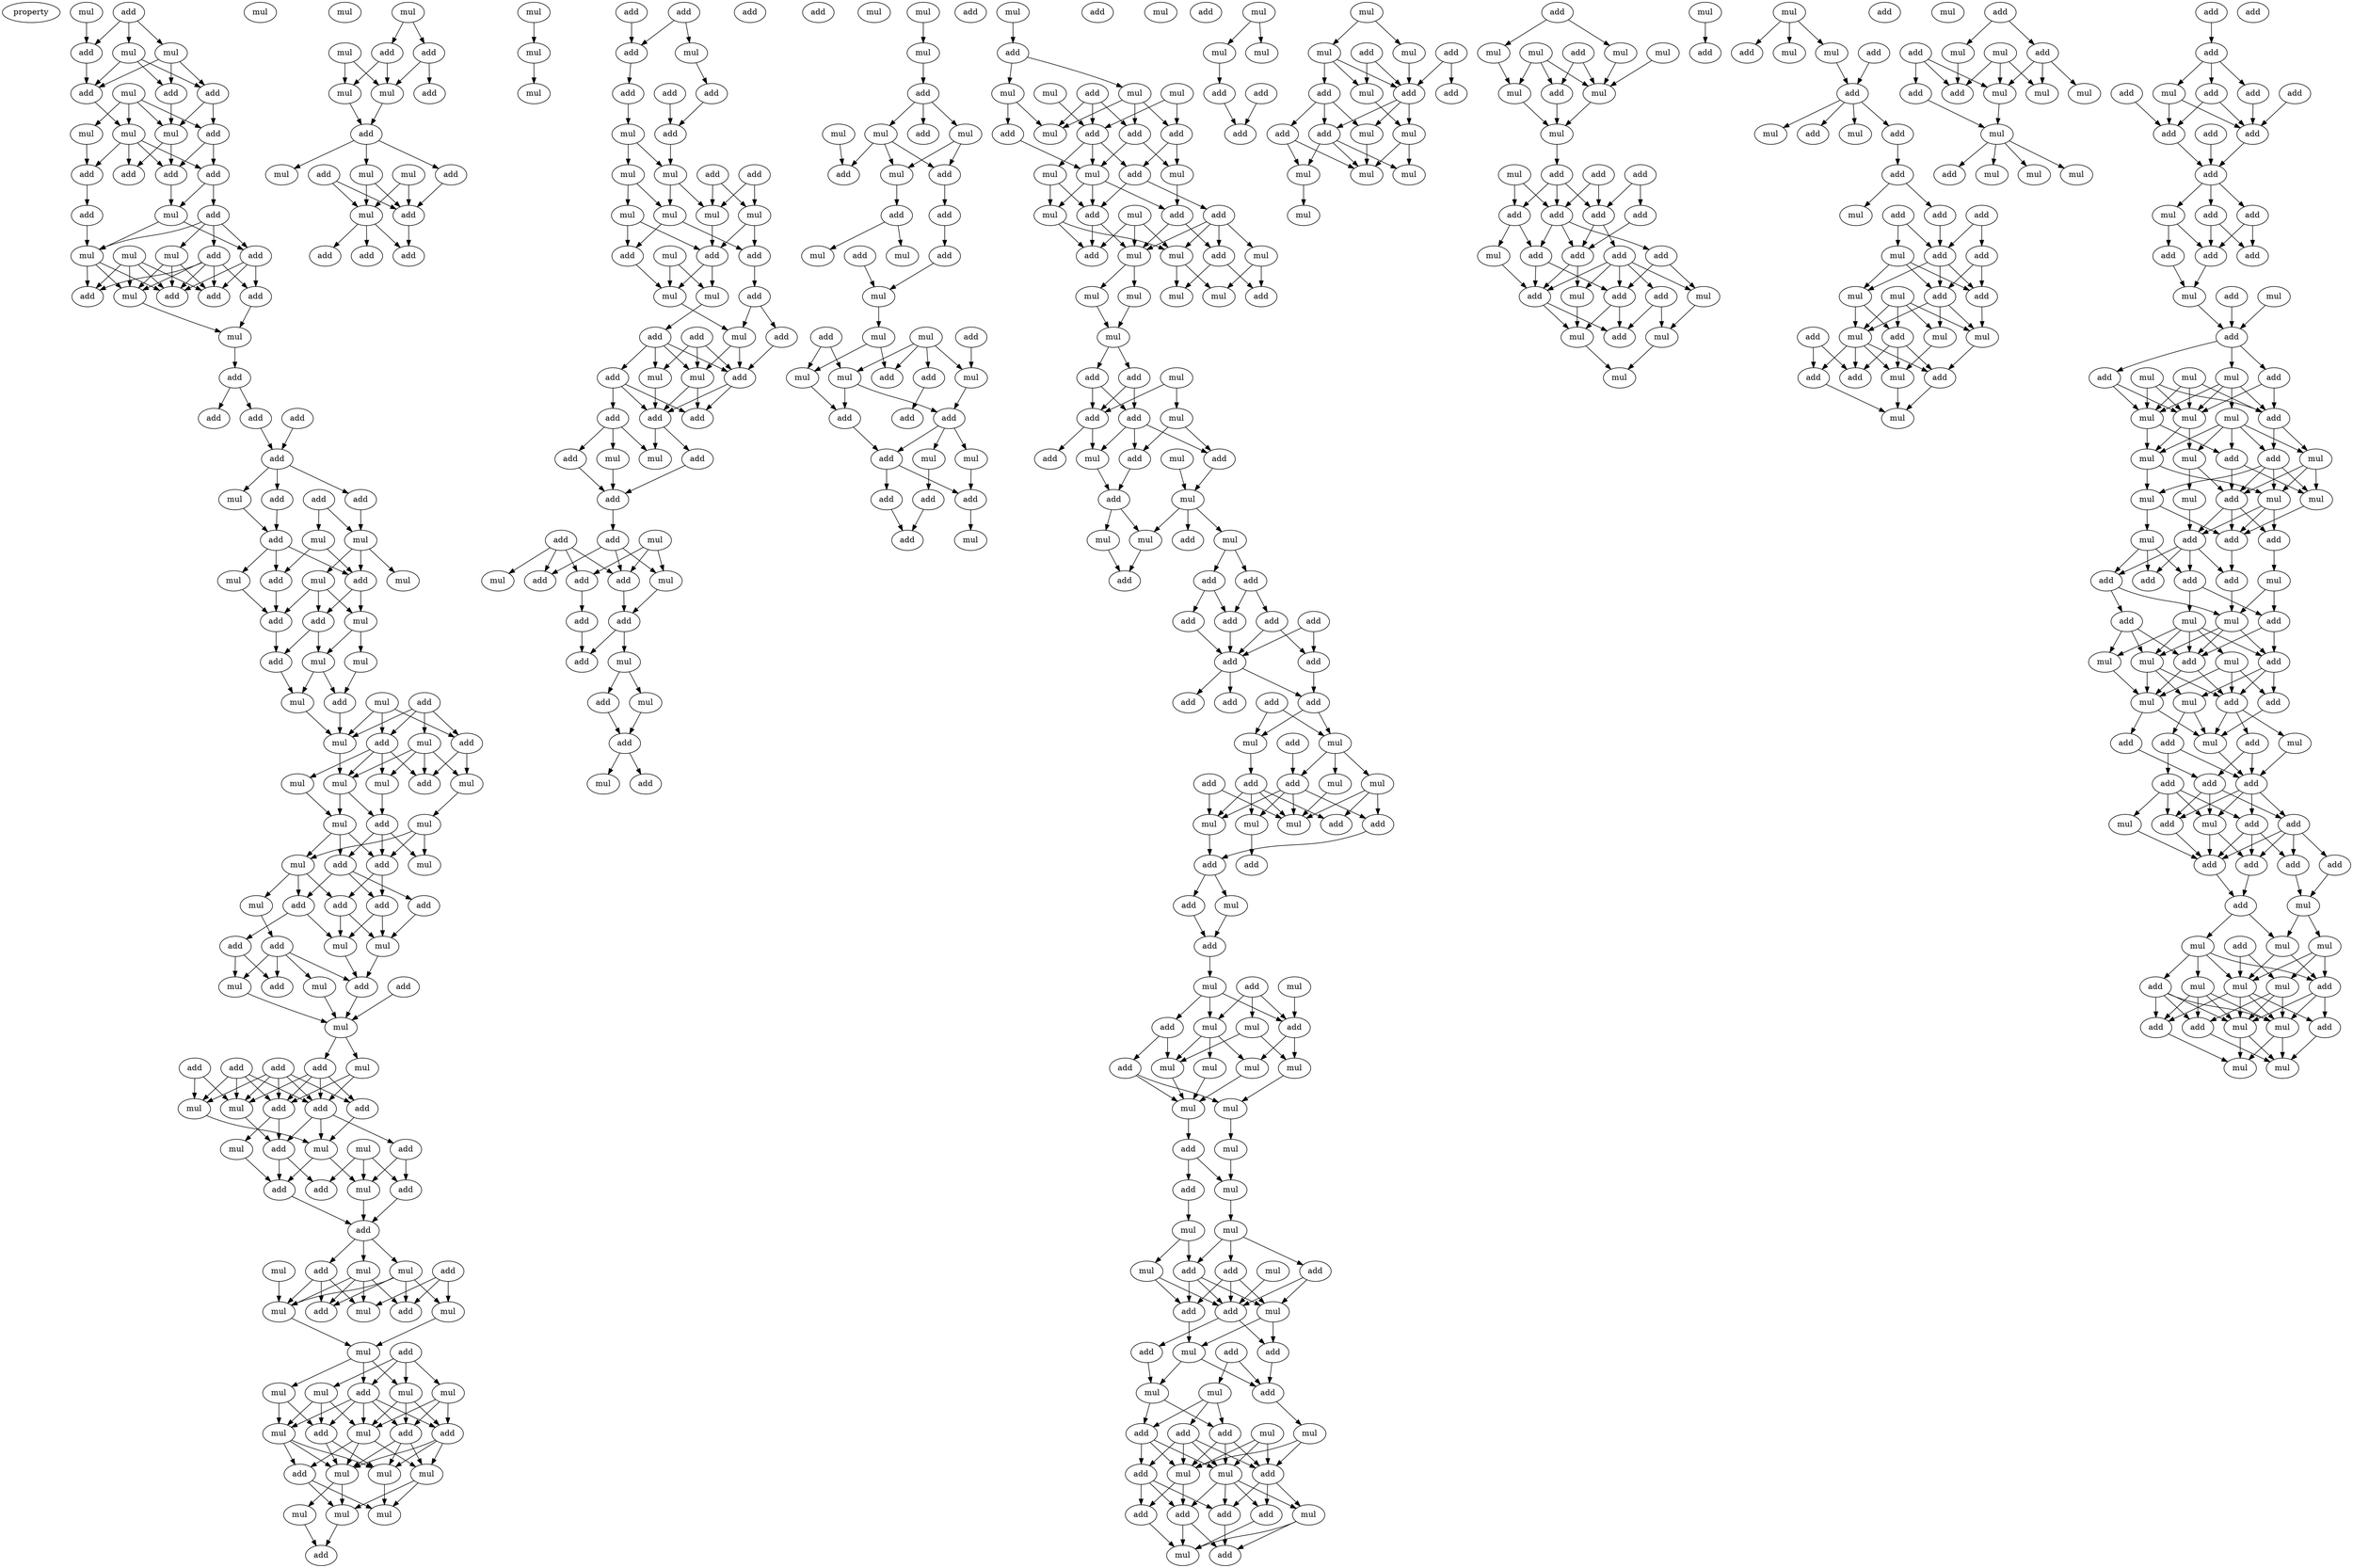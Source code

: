 digraph {
    node [fontcolor=black]
    property [mul=2,lf=1.3]
    0 [ label = mul ];
    1 [ label = add ];
    2 [ label = mul ];
    3 [ label = add ];
    4 [ label = mul ];
    5 [ label = add ];
    6 [ label = add ];
    7 [ label = add ];
    8 [ label = mul ];
    9 [ label = mul ];
    10 [ label = mul ];
    11 [ label = add ];
    12 [ label = mul ];
    13 [ label = add ];
    14 [ label = add ];
    15 [ label = add ];
    16 [ label = add ];
    17 [ label = mul ];
    18 [ label = add ];
    19 [ label = add ];
    20 [ label = mul ];
    21 [ label = mul ];
    22 [ label = add ];
    23 [ label = add ];
    24 [ label = mul ];
    25 [ label = add ];
    26 [ label = add ];
    27 [ label = add ];
    28 [ label = add ];
    29 [ label = mul ];
    30 [ label = mul ];
    31 [ label = add ];
    32 [ label = mul ];
    33 [ label = add ];
    34 [ label = add ];
    35 [ label = add ];
    36 [ label = add ];
    37 [ label = add ];
    38 [ label = mul ];
    39 [ label = add ];
    40 [ label = add ];
    41 [ label = mul ];
    42 [ label = mul ];
    43 [ label = add ];
    44 [ label = mul ];
    45 [ label = add ];
    46 [ label = mul ];
    47 [ label = mul ];
    48 [ label = add ];
    49 [ label = add ];
    50 [ label = mul ];
    51 [ label = add ];
    52 [ label = add ];
    53 [ label = mul ];
    54 [ label = mul ];
    55 [ label = mul ];
    56 [ label = mul ];
    57 [ label = add ];
    58 [ label = mul ];
    59 [ label = add ];
    60 [ label = mul ];
    61 [ label = add ];
    62 [ label = mul ];
    63 [ label = add ];
    64 [ label = mul ];
    65 [ label = mul ];
    66 [ label = mul ];
    67 [ label = mul ];
    68 [ label = add ];
    69 [ label = mul ];
    70 [ label = mul ];
    71 [ label = add ];
    72 [ label = mul ];
    73 [ label = mul ];
    74 [ label = add ];
    75 [ label = add ];
    76 [ label = add ];
    77 [ label = add ];
    78 [ label = add ];
    79 [ label = mul ];
    80 [ label = add ];
    81 [ label = add ];
    82 [ label = add ];
    83 [ label = mul ];
    84 [ label = mul ];
    85 [ label = mul ];
    86 [ label = add ];
    87 [ label = add ];
    88 [ label = add ];
    89 [ label = mul ];
    90 [ label = mul ];
    91 [ label = mul ];
    92 [ label = add ];
    93 [ label = add ];
    94 [ label = add ];
    95 [ label = add ];
    96 [ label = add ];
    97 [ label = mul ];
    98 [ label = mul ];
    99 [ label = add ];
    100 [ label = add ];
    101 [ label = add ];
    102 [ label = mul ];
    103 [ label = add ];
    104 [ label = mul ];
    105 [ label = mul ];
    106 [ label = add ];
    107 [ label = mul ];
    108 [ label = add ];
    109 [ label = add ];
    110 [ label = add ];
    111 [ label = mul ];
    112 [ label = mul ];
    113 [ label = mul ];
    114 [ label = add ];
    115 [ label = add ];
    116 [ label = mul ];
    117 [ label = add ];
    118 [ label = add ];
    119 [ label = mul ];
    120 [ label = mul ];
    121 [ label = mul ];
    122 [ label = add ];
    123 [ label = mul ];
    124 [ label = mul ];
    125 [ label = add ];
    126 [ label = mul ];
    127 [ label = mul ];
    128 [ label = mul ];
    129 [ label = add ];
    130 [ label = mul ];
    131 [ label = add ];
    132 [ label = add ];
    133 [ label = mul ];
    134 [ label = add ];
    135 [ label = mul ];
    136 [ label = mul ];
    137 [ label = mul ];
    138 [ label = mul ];
    139 [ label = mul ];
    140 [ label = mul ];
    141 [ label = add ];
    142 [ label = add ];
    143 [ label = add ];
    144 [ label = mul ];
    145 [ label = mul ];
    146 [ label = add ];
    147 [ label = mul ];
    148 [ label = add ];
    149 [ label = mul ];
    150 [ label = add ];
    151 [ label = mul ];
    152 [ label = add ];
    153 [ label = mul ];
    154 [ label = mul ];
    155 [ label = add ];
    156 [ label = add ];
    157 [ label = add ];
    158 [ label = mul ];
    159 [ label = add ];
    160 [ label = mul ];
    161 [ label = mul ];
    162 [ label = add ];
    163 [ label = add ];
    164 [ label = mul ];
    165 [ label = add ];
    166 [ label = add ];
    167 [ label = add ];
    168 [ label = add ];
    169 [ label = add ];
    170 [ label = add ];
    171 [ label = mul ];
    172 [ label = mul ];
    173 [ label = add ];
    174 [ label = mul ];
    175 [ label = add ];
    176 [ label = mul ];
    177 [ label = mul ];
    178 [ label = mul ];
    179 [ label = mul ];
    180 [ label = mul ];
    181 [ label = add ];
    182 [ label = add ];
    183 [ label = add ];
    184 [ label = mul ];
    185 [ label = add ];
    186 [ label = mul ];
    187 [ label = add ];
    188 [ label = add ];
    189 [ label = mul ];
    190 [ label = add ];
    191 [ label = add ];
    192 [ label = mul ];
    193 [ label = mul ];
    194 [ label = add ];
    195 [ label = add ];
    196 [ label = add ];
    197 [ label = add ];
    198 [ label = add ];
    199 [ label = add ];
    200 [ label = add ];
    201 [ label = mul ];
    202 [ label = mul ];
    203 [ label = add ];
    204 [ label = mul ];
    205 [ label = add ];
    206 [ label = add ];
    207 [ label = add ];
    208 [ label = mul ];
    209 [ label = mul ];
    210 [ label = add ];
    211 [ label = add ];
    212 [ label = add ];
    213 [ label = add ];
    214 [ label = add ];
    215 [ label = mul ];
    216 [ label = add ];
    217 [ label = mul ];
    218 [ label = mul ];
    219 [ label = add ];
    220 [ label = mul ];
    221 [ label = add ];
    222 [ label = mul ];
    223 [ label = add ];
    224 [ label = mul ];
    225 [ label = add ];
    226 [ label = mul ];
    227 [ label = mul ];
    228 [ label = add ];
    229 [ label = mul ];
    230 [ label = add ];
    231 [ label = add ];
    232 [ label = mul ];
    233 [ label = add ];
    234 [ label = add ];
    235 [ label = mul ];
    236 [ label = add ];
    237 [ label = add ];
    238 [ label = mul ];
    239 [ label = mul ];
    240 [ label = mul ];
    241 [ label = add ];
    242 [ label = mul ];
    243 [ label = add ];
    244 [ label = mul ];
    245 [ label = mul ];
    246 [ label = add ];
    247 [ label = mul ];
    248 [ label = add ];
    249 [ label = add ];
    250 [ label = add ];
    251 [ label = add ];
    252 [ label = add ];
    253 [ label = mul ];
    254 [ label = mul ];
    255 [ label = add ];
    256 [ label = add ];
    257 [ label = add ];
    258 [ label = mul ];
    259 [ label = add ];
    260 [ label = mul ];
    261 [ label = add ];
    262 [ label = mul ];
    263 [ label = mul ];
    264 [ label = mul ];
    265 [ label = add ];
    266 [ label = mul ];
    267 [ label = mul ];
    268 [ label = add ];
    269 [ label = add ];
    270 [ label = add ];
    271 [ label = add ];
    272 [ label = mul ];
    273 [ label = mul ];
    274 [ label = add ];
    275 [ label = mul ];
    276 [ label = mul ];
    277 [ label = mul ];
    278 [ label = add ];
    279 [ label = add ];
    280 [ label = add ];
    281 [ label = add ];
    282 [ label = mul ];
    283 [ label = add ];
    284 [ label = mul ];
    285 [ label = mul ];
    286 [ label = mul ];
    287 [ label = mul ];
    288 [ label = mul ];
    289 [ label = mul ];
    290 [ label = add ];
    291 [ label = mul ];
    292 [ label = add ];
    293 [ label = add ];
    294 [ label = mul ];
    295 [ label = add ];
    296 [ label = add ];
    297 [ label = mul ];
    298 [ label = mul ];
    299 [ label = add ];
    300 [ label = mul ];
    301 [ label = add ];
    302 [ label = add ];
    303 [ label = mul ];
    304 [ label = add ];
    305 [ label = add ];
    306 [ label = add ];
    307 [ label = mul ];
    308 [ label = mul ];
    309 [ label = mul ];
    310 [ label = add ];
    311 [ label = add ];
    312 [ label = add ];
    313 [ label = add ];
    314 [ label = add ];
    315 [ label = add ];
    316 [ label = add ];
    317 [ label = add ];
    318 [ label = add ];
    319 [ label = add ];
    320 [ label = add ];
    321 [ label = add ];
    322 [ label = add ];
    323 [ label = mul ];
    324 [ label = add ];
    325 [ label = mul ];
    326 [ label = mul ];
    327 [ label = add ];
    328 [ label = add ];
    329 [ label = mul ];
    330 [ label = add ];
    331 [ label = mul ];
    332 [ label = mul ];
    333 [ label = add ];
    334 [ label = mul ];
    335 [ label = mul ];
    336 [ label = add ];
    337 [ label = add ];
    338 [ label = add ];
    339 [ label = add ];
    340 [ label = mul ];
    341 [ label = add ];
    342 [ label = add ];
    343 [ label = mul ];
    344 [ label = add ];
    345 [ label = mul ];
    346 [ label = mul ];
    347 [ label = add ];
    348 [ label = mul ];
    349 [ label = add ];
    350 [ label = mul ];
    351 [ label = mul ];
    352 [ label = add ];
    353 [ label = mul ];
    354 [ label = mul ];
    355 [ label = mul ];
    356 [ label = mul ];
    357 [ label = mul ];
    358 [ label = add ];
    359 [ label = add ];
    360 [ label = mul ];
    361 [ label = mul ];
    362 [ label = mul ];
    363 [ label = add ];
    364 [ label = add ];
    365 [ label = add ];
    366 [ label = mul ];
    367 [ label = mul ];
    368 [ label = add ];
    369 [ label = add ];
    370 [ label = mul ];
    371 [ label = mul ];
    372 [ label = add ];
    373 [ label = add ];
    374 [ label = add ];
    375 [ label = mul ];
    376 [ label = mul ];
    377 [ label = add ];
    378 [ label = mul ];
    379 [ label = add ];
    380 [ label = add ];
    381 [ label = mul ];
    382 [ label = add ];
    383 [ label = mul ];
    384 [ label = mul ];
    385 [ label = add ];
    386 [ label = add ];
    387 [ label = add ];
    388 [ label = add ];
    389 [ label = add ];
    390 [ label = add ];
    391 [ label = mul ];
    392 [ label = mul ];
    393 [ label = mul ];
    394 [ label = add ];
    395 [ label = mul ];
    396 [ label = mul ];
    397 [ label = add ];
    398 [ label = add ];
    399 [ label = add ];
    400 [ label = mul ];
    401 [ label = mul ];
    402 [ label = mul ];
    403 [ label = add ];
    404 [ label = add ];
    405 [ label = add ];
    406 [ label = add ];
    407 [ label = mul ];
    408 [ label = add ];
    409 [ label = mul ];
    410 [ label = add ];
    411 [ label = add ];
    412 [ label = mul ];
    413 [ label = mul ];
    414 [ label = mul ];
    415 [ label = mul ];
    416 [ label = mul ];
    417 [ label = add ];
    418 [ label = mul ];
    419 [ label = add ];
    420 [ label = mul ];
    421 [ label = mul ];
    422 [ label = mul ];
    423 [ label = mul ];
    424 [ label = add ];
    425 [ label = mul ];
    426 [ label = mul ];
    427 [ label = add ];
    428 [ label = mul ];
    429 [ label = add ];
    430 [ label = add ];
    431 [ label = add ];
    432 [ label = add ];
    433 [ label = add ];
    434 [ label = add ];
    435 [ label = add ];
    436 [ label = add ];
    437 [ label = mul ];
    438 [ label = add ];
    439 [ label = add ];
    440 [ label = mul ];
    441 [ label = mul ];
    442 [ label = add ];
    443 [ label = add ];
    444 [ label = add ];
    445 [ label = add ];
    446 [ label = mul ];
    447 [ label = mul ];
    448 [ label = mul ];
    449 [ label = mul ];
    450 [ label = add ];
    451 [ label = mul ];
    452 [ label = mul ];
    453 [ label = mul ];
    454 [ label = add ];
    455 [ label = add ];
    456 [ label = add ];
    457 [ label = mul ];
    458 [ label = add ];
    459 [ label = mul ];
    460 [ label = add ];
    461 [ label = add ];
    462 [ label = mul ];
    463 [ label = add ];
    464 [ label = add ];
    465 [ label = add ];
    466 [ label = add ];
    467 [ label = mul ];
    468 [ label = add ];
    469 [ label = add ];
    470 [ label = add ];
    471 [ label = add ];
    472 [ label = mul ];
    473 [ label = mul ];
    474 [ label = mul ];
    475 [ label = add ];
    476 [ label = mul ];
    477 [ label = add ];
    478 [ label = mul ];
    479 [ label = mul ];
    480 [ label = add ];
    481 [ label = add ];
    482 [ label = add ];
    483 [ label = mul ];
    484 [ label = mul ];
    485 [ label = add ];
    486 [ label = add ];
    487 [ label = mul ];
    488 [ label = mul ];
    489 [ label = add ];
    490 [ label = add ];
    491 [ label = add ];
    492 [ label = mul ];
    493 [ label = mul ];
    494 [ label = mul ];
    495 [ label = mul ];
    496 [ label = add ];
    497 [ label = mul ];
    498 [ label = mul ];
    499 [ label = mul ];
    500 [ label = add ];
    501 [ label = add ];
    502 [ label = add ];
    503 [ label = add ];
    504 [ label = add ];
    505 [ label = mul ];
    506 [ label = add ];
    507 [ label = add ];
    508 [ label = add ];
    509 [ label = add ];
    510 [ label = add ];
    511 [ label = add ];
    512 [ label = mul ];
    513 [ label = add ];
    514 [ label = add ];
    515 [ label = add ];
    516 [ label = add ];
    517 [ label = add ];
    518 [ label = mul ];
    519 [ label = add ];
    520 [ label = mul ];
    521 [ label = add ];
    522 [ label = add ];
    523 [ label = add ];
    524 [ label = mul ];
    525 [ label = mul ];
    526 [ label = mul ];
    527 [ label = mul ];
    528 [ label = add ];
    529 [ label = mul ];
    530 [ label = mul ];
    531 [ label = mul ];
    532 [ label = mul ];
    533 [ label = add ];
    534 [ label = mul ];
    535 [ label = add ];
    536 [ label = mul ];
    537 [ label = add ];
    538 [ label = mul ];
    539 [ label = mul ];
    540 [ label = mul ];
    541 [ label = add ];
    542 [ label = add ];
    543 [ label = add ];
    544 [ label = mul ];
    545 [ label = mul ];
    546 [ label = add ];
    547 [ label = add ];
    548 [ label = add ];
    549 [ label = add ];
    550 [ label = mul ];
    551 [ label = mul ];
    552 [ label = add ];
    553 [ label = add ];
    554 [ label = add ];
    555 [ label = add ];
    556 [ label = mul ];
    557 [ label = mul ];
    558 [ label = mul ];
    559 [ label = mul ];
    560 [ label = add ];
    561 [ label = add ];
    562 [ label = mul ];
    563 [ label = mul ];
    564 [ label = add ];
    565 [ label = add ];
    566 [ label = add ];
    567 [ label = mul ];
    568 [ label = add ];
    569 [ label = add ];
    570 [ label = add ];
    571 [ label = mul ];
    572 [ label = add ];
    573 [ label = add ];
    574 [ label = mul ];
    575 [ label = add ];
    576 [ label = add ];
    577 [ label = add ];
    578 [ label = add ];
    579 [ label = add ];
    580 [ label = add ];
    581 [ label = mul ];
    582 [ label = mul ];
    583 [ label = mul ];
    584 [ label = add ];
    585 [ label = mul ];
    586 [ label = mul ];
    587 [ label = add ];
    588 [ label = add ];
    589 [ label = mul ];
    590 [ label = mul ];
    591 [ label = mul ];
    592 [ label = mul ];
    593 [ label = add ];
    594 [ label = add ];
    595 [ label = add ];
    596 [ label = mul ];
    597 [ label = mul ];
    0 -> 3 [ name = 0 ];
    1 -> 2 [ name = 1 ];
    1 -> 3 [ name = 2 ];
    1 -> 4 [ name = 3 ];
    2 -> 5 [ name = 4 ];
    2 -> 6 [ name = 5 ];
    2 -> 7 [ name = 6 ];
    3 -> 7 [ name = 7 ];
    4 -> 5 [ name = 8 ];
    4 -> 6 [ name = 9 ];
    4 -> 7 [ name = 10 ];
    5 -> 10 [ name = 11 ];
    6 -> 10 [ name = 12 ];
    6 -> 11 [ name = 13 ];
    7 -> 9 [ name = 14 ];
    8 -> 9 [ name = 15 ];
    8 -> 10 [ name = 16 ];
    8 -> 11 [ name = 17 ];
    8 -> 12 [ name = 18 ];
    9 -> 13 [ name = 19 ];
    9 -> 14 [ name = 20 ];
    9 -> 15 [ name = 21 ];
    9 -> 16 [ name = 22 ];
    10 -> 13 [ name = 23 ];
    10 -> 14 [ name = 24 ];
    11 -> 13 [ name = 25 ];
    11 -> 16 [ name = 26 ];
    12 -> 15 [ name = 27 ];
    13 -> 17 [ name = 28 ];
    15 -> 19 [ name = 29 ];
    16 -> 17 [ name = 30 ];
    16 -> 18 [ name = 31 ];
    17 -> 22 [ name = 32 ];
    17 -> 24 [ name = 33 ];
    18 -> 20 [ name = 34 ];
    18 -> 22 [ name = 35 ];
    18 -> 23 [ name = 36 ];
    18 -> 24 [ name = 37 ];
    19 -> 24 [ name = 38 ];
    20 -> 25 [ name = 39 ];
    20 -> 27 [ name = 40 ];
    20 -> 29 [ name = 41 ];
    21 -> 25 [ name = 42 ];
    21 -> 27 [ name = 43 ];
    21 -> 28 [ name = 44 ];
    21 -> 29 [ name = 45 ];
    22 -> 25 [ name = 46 ];
    22 -> 26 [ name = 47 ];
    22 -> 27 [ name = 48 ];
    23 -> 25 [ name = 49 ];
    23 -> 26 [ name = 50 ];
    23 -> 27 [ name = 51 ];
    23 -> 28 [ name = 52 ];
    23 -> 29 [ name = 53 ];
    24 -> 25 [ name = 54 ];
    24 -> 28 [ name = 55 ];
    24 -> 29 [ name = 56 ];
    26 -> 30 [ name = 57 ];
    29 -> 30 [ name = 58 ];
    30 -> 31 [ name = 59 ];
    31 -> 33 [ name = 60 ];
    31 -> 35 [ name = 61 ];
    34 -> 36 [ name = 62 ];
    35 -> 36 [ name = 63 ];
    36 -> 37 [ name = 64 ];
    36 -> 38 [ name = 65 ];
    36 -> 39 [ name = 66 ];
    37 -> 43 [ name = 67 ];
    38 -> 43 [ name = 68 ];
    39 -> 42 [ name = 69 ];
    40 -> 41 [ name = 70 ];
    40 -> 42 [ name = 71 ];
    41 -> 45 [ name = 72 ];
    41 -> 48 [ name = 73 ];
    42 -> 46 [ name = 74 ];
    42 -> 47 [ name = 75 ];
    42 -> 48 [ name = 76 ];
    43 -> 44 [ name = 77 ];
    43 -> 45 [ name = 78 ];
    43 -> 48 [ name = 79 ];
    44 -> 51 [ name = 80 ];
    45 -> 51 [ name = 81 ];
    46 -> 49 [ name = 82 ];
    46 -> 50 [ name = 83 ];
    46 -> 51 [ name = 84 ];
    48 -> 49 [ name = 85 ];
    48 -> 50 [ name = 86 ];
    49 -> 52 [ name = 87 ];
    49 -> 53 [ name = 88 ];
    50 -> 53 [ name = 89 ];
    50 -> 55 [ name = 90 ];
    51 -> 52 [ name = 91 ];
    52 -> 56 [ name = 92 ];
    53 -> 56 [ name = 93 ];
    53 -> 57 [ name = 94 ];
    55 -> 57 [ name = 95 ];
    56 -> 62 [ name = 96 ];
    57 -> 62 [ name = 97 ];
    58 -> 61 [ name = 98 ];
    58 -> 62 [ name = 99 ];
    58 -> 63 [ name = 100 ];
    59 -> 60 [ name = 101 ];
    59 -> 61 [ name = 102 ];
    59 -> 62 [ name = 103 ];
    59 -> 63 [ name = 104 ];
    60 -> 64 [ name = 105 ];
    60 -> 65 [ name = 106 ];
    60 -> 67 [ name = 107 ];
    60 -> 68 [ name = 108 ];
    61 -> 64 [ name = 109 ];
    61 -> 66 [ name = 110 ];
    61 -> 67 [ name = 111 ];
    61 -> 68 [ name = 112 ];
    62 -> 64 [ name = 113 ];
    63 -> 65 [ name = 114 ];
    63 -> 68 [ name = 115 ];
    64 -> 69 [ name = 116 ];
    64 -> 71 [ name = 117 ];
    65 -> 70 [ name = 118 ];
    66 -> 69 [ name = 119 ];
    67 -> 71 [ name = 120 ];
    69 -> 72 [ name = 121 ];
    69 -> 74 [ name = 122 ];
    69 -> 75 [ name = 123 ];
    70 -> 72 [ name = 124 ];
    70 -> 73 [ name = 125 ];
    70 -> 75 [ name = 126 ];
    71 -> 73 [ name = 127 ];
    71 -> 74 [ name = 128 ];
    71 -> 75 [ name = 129 ];
    72 -> 78 [ name = 130 ];
    72 -> 79 [ name = 131 ];
    72 -> 80 [ name = 132 ];
    74 -> 76 [ name = 133 ];
    74 -> 77 [ name = 134 ];
    74 -> 78 [ name = 135 ];
    75 -> 76 [ name = 136 ];
    75 -> 80 [ name = 137 ];
    76 -> 83 [ name = 138 ];
    76 -> 84 [ name = 139 ];
    77 -> 84 [ name = 140 ];
    78 -> 81 [ name = 141 ];
    78 -> 83 [ name = 142 ];
    79 -> 82 [ name = 143 ];
    80 -> 83 [ name = 144 ];
    80 -> 84 [ name = 145 ];
    81 -> 87 [ name = 146 ];
    81 -> 89 [ name = 147 ];
    82 -> 85 [ name = 148 ];
    82 -> 87 [ name = 149 ];
    82 -> 88 [ name = 150 ];
    82 -> 89 [ name = 151 ];
    83 -> 88 [ name = 152 ];
    84 -> 88 [ name = 153 ];
    85 -> 90 [ name = 154 ];
    86 -> 90 [ name = 155 ];
    88 -> 90 [ name = 156 ];
    89 -> 90 [ name = 157 ];
    90 -> 91 [ name = 158 ];
    90 -> 92 [ name = 159 ];
    91 -> 96 [ name = 160 ];
    91 -> 100 [ name = 161 ];
    92 -> 96 [ name = 162 ];
    92 -> 97 [ name = 163 ];
    92 -> 99 [ name = 164 ];
    92 -> 100 [ name = 165 ];
    93 -> 96 [ name = 166 ];
    93 -> 97 [ name = 167 ];
    93 -> 98 [ name = 168 ];
    93 -> 100 [ name = 169 ];
    94 -> 96 [ name = 170 ];
    94 -> 97 [ name = 171 ];
    94 -> 98 [ name = 172 ];
    94 -> 99 [ name = 173 ];
    94 -> 100 [ name = 174 ];
    95 -> 97 [ name = 175 ];
    95 -> 98 [ name = 176 ];
    96 -> 101 [ name = 177 ];
    96 -> 103 [ name = 178 ];
    96 -> 105 [ name = 179 ];
    97 -> 101 [ name = 180 ];
    98 -> 105 [ name = 181 ];
    99 -> 105 [ name = 182 ];
    100 -> 101 [ name = 183 ];
    100 -> 104 [ name = 184 ];
    101 -> 106 [ name = 185 ];
    101 -> 108 [ name = 186 ];
    102 -> 107 [ name = 187 ];
    102 -> 108 [ name = 188 ];
    102 -> 109 [ name = 189 ];
    103 -> 107 [ name = 190 ];
    103 -> 109 [ name = 191 ];
    104 -> 106 [ name = 192 ];
    105 -> 106 [ name = 193 ];
    105 -> 107 [ name = 194 ];
    106 -> 110 [ name = 195 ];
    107 -> 110 [ name = 196 ];
    109 -> 110 [ name = 197 ];
    110 -> 112 [ name = 198 ];
    110 -> 113 [ name = 199 ];
    110 -> 114 [ name = 200 ];
    111 -> 119 [ name = 201 ];
    112 -> 116 [ name = 202 ];
    112 -> 117 [ name = 203 ];
    112 -> 118 [ name = 204 ];
    112 -> 119 [ name = 205 ];
    113 -> 117 [ name = 206 ];
    113 -> 118 [ name = 207 ];
    113 -> 119 [ name = 208 ];
    113 -> 120 [ name = 209 ];
    114 -> 118 [ name = 210 ];
    114 -> 119 [ name = 211 ];
    114 -> 120 [ name = 212 ];
    115 -> 116 [ name = 213 ];
    115 -> 117 [ name = 214 ];
    115 -> 120 [ name = 215 ];
    116 -> 121 [ name = 216 ];
    119 -> 121 [ name = 217 ];
    121 -> 124 [ name = 218 ];
    121 -> 125 [ name = 219 ];
    121 -> 127 [ name = 220 ];
    122 -> 123 [ name = 221 ];
    122 -> 124 [ name = 222 ];
    122 -> 125 [ name = 223 ];
    122 -> 126 [ name = 224 ];
    123 -> 128 [ name = 225 ];
    123 -> 130 [ name = 226 ];
    123 -> 131 [ name = 227 ];
    124 -> 129 [ name = 228 ];
    124 -> 130 [ name = 229 ];
    124 -> 132 [ name = 230 ];
    125 -> 128 [ name = 231 ];
    125 -> 129 [ name = 232 ];
    125 -> 130 [ name = 233 ];
    125 -> 131 [ name = 234 ];
    125 -> 132 [ name = 235 ];
    126 -> 129 [ name = 236 ];
    126 -> 130 [ name = 237 ];
    126 -> 132 [ name = 238 ];
    127 -> 128 [ name = 239 ];
    127 -> 131 [ name = 240 ];
    128 -> 133 [ name = 241 ];
    128 -> 134 [ name = 242 ];
    128 -> 135 [ name = 243 ];
    129 -> 133 [ name = 244 ];
    129 -> 135 [ name = 245 ];
    129 -> 136 [ name = 246 ];
    130 -> 134 [ name = 247 ];
    130 -> 135 [ name = 248 ];
    130 -> 136 [ name = 249 ];
    131 -> 133 [ name = 250 ];
    131 -> 135 [ name = 251 ];
    132 -> 133 [ name = 252 ];
    132 -> 135 [ name = 253 ];
    132 -> 136 [ name = 254 ];
    133 -> 139 [ name = 255 ];
    134 -> 139 [ name = 256 ];
    134 -> 140 [ name = 257 ];
    135 -> 137 [ name = 258 ];
    135 -> 140 [ name = 259 ];
    136 -> 139 [ name = 260 ];
    136 -> 140 [ name = 261 ];
    137 -> 143 [ name = 262 ];
    138 -> 141 [ name = 263 ];
    138 -> 142 [ name = 264 ];
    140 -> 143 [ name = 265 ];
    141 -> 145 [ name = 266 ];
    141 -> 147 [ name = 267 ];
    142 -> 145 [ name = 268 ];
    142 -> 146 [ name = 269 ];
    144 -> 145 [ name = 270 ];
    144 -> 147 [ name = 271 ];
    145 -> 148 [ name = 272 ];
    147 -> 148 [ name = 273 ];
    148 -> 150 [ name = 274 ];
    148 -> 151 [ name = 275 ];
    148 -> 153 [ name = 276 ];
    149 -> 154 [ name = 277 ];
    149 -> 155 [ name = 278 ];
    150 -> 155 [ name = 279 ];
    151 -> 154 [ name = 280 ];
    151 -> 155 [ name = 281 ];
    152 -> 154 [ name = 282 ];
    152 -> 155 [ name = 283 ];
    154 -> 156 [ name = 284 ];
    154 -> 157 [ name = 285 ];
    154 -> 159 [ name = 286 ];
    155 -> 156 [ name = 287 ];
    158 -> 160 [ name = 288 ];
    160 -> 161 [ name = 289 ];
    162 -> 165 [ name = 290 ];
    163 -> 164 [ name = 291 ];
    163 -> 165 [ name = 292 ];
    164 -> 169 [ name = 293 ];
    165 -> 168 [ name = 294 ];
    167 -> 170 [ name = 295 ];
    168 -> 171 [ name = 296 ];
    169 -> 170 [ name = 297 ];
    170 -> 172 [ name = 298 ];
    171 -> 172 [ name = 299 ];
    171 -> 174 [ name = 300 ];
    172 -> 176 [ name = 301 ];
    172 -> 179 [ name = 302 ];
    173 -> 178 [ name = 303 ];
    173 -> 179 [ name = 304 ];
    174 -> 176 [ name = 305 ];
    174 -> 177 [ name = 306 ];
    175 -> 178 [ name = 307 ];
    175 -> 179 [ name = 308 ];
    176 -> 181 [ name = 309 ];
    176 -> 182 [ name = 310 ];
    177 -> 182 [ name = 311 ];
    177 -> 183 [ name = 312 ];
    178 -> 181 [ name = 313 ];
    178 -> 183 [ name = 314 ];
    179 -> 183 [ name = 315 ];
    180 -> 184 [ name = 316 ];
    180 -> 186 [ name = 317 ];
    181 -> 185 [ name = 318 ];
    182 -> 186 [ name = 319 ];
    183 -> 184 [ name = 320 ];
    183 -> 186 [ name = 321 ];
    184 -> 190 [ name = 322 ];
    185 -> 188 [ name = 323 ];
    185 -> 189 [ name = 324 ];
    186 -> 189 [ name = 325 ];
    187 -> 192 [ name = 326 ];
    187 -> 193 [ name = 327 ];
    187 -> 194 [ name = 328 ];
    188 -> 194 [ name = 329 ];
    189 -> 193 [ name = 330 ];
    189 -> 194 [ name = 331 ];
    190 -> 191 [ name = 332 ];
    190 -> 192 [ name = 333 ];
    190 -> 193 [ name = 334 ];
    190 -> 194 [ name = 335 ];
    191 -> 195 [ name = 336 ];
    191 -> 196 [ name = 337 ];
    191 -> 197 [ name = 338 ];
    192 -> 195 [ name = 339 ];
    193 -> 195 [ name = 340 ];
    193 -> 197 [ name = 341 ];
    194 -> 195 [ name = 342 ];
    194 -> 197 [ name = 343 ];
    195 -> 199 [ name = 344 ];
    195 -> 201 [ name = 345 ];
    196 -> 200 [ name = 346 ];
    196 -> 201 [ name = 347 ];
    196 -> 202 [ name = 348 ];
    199 -> 203 [ name = 349 ];
    200 -> 203 [ name = 350 ];
    202 -> 203 [ name = 351 ];
    203 -> 205 [ name = 352 ];
    204 -> 208 [ name = 353 ];
    204 -> 210 [ name = 354 ];
    204 -> 211 [ name = 355 ];
    205 -> 207 [ name = 356 ];
    205 -> 208 [ name = 357 ];
    205 -> 211 [ name = 358 ];
    206 -> 207 [ name = 359 ];
    206 -> 209 [ name = 360 ];
    206 -> 210 [ name = 361 ];
    206 -> 211 [ name = 362 ];
    208 -> 213 [ name = 363 ];
    210 -> 212 [ name = 364 ];
    211 -> 213 [ name = 365 ];
    212 -> 214 [ name = 366 ];
    213 -> 214 [ name = 367 ];
    213 -> 215 [ name = 368 ];
    215 -> 216 [ name = 369 ];
    215 -> 217 [ name = 370 ];
    216 -> 219 [ name = 371 ];
    217 -> 219 [ name = 372 ];
    219 -> 220 [ name = 373 ];
    219 -> 221 [ name = 374 ];
    222 -> 224 [ name = 375 ];
    224 -> 225 [ name = 376 ];
    225 -> 227 [ name = 377 ];
    225 -> 228 [ name = 378 ];
    225 -> 229 [ name = 379 ];
    226 -> 231 [ name = 380 ];
    227 -> 230 [ name = 381 ];
    227 -> 231 [ name = 382 ];
    227 -> 232 [ name = 383 ];
    229 -> 230 [ name = 384 ];
    229 -> 232 [ name = 385 ];
    230 -> 234 [ name = 386 ];
    232 -> 233 [ name = 387 ];
    233 -> 235 [ name = 388 ];
    233 -> 238 [ name = 389 ];
    234 -> 236 [ name = 390 ];
    236 -> 239 [ name = 391 ];
    237 -> 239 [ name = 392 ];
    239 -> 242 [ name = 393 ];
    240 -> 245 [ name = 394 ];
    240 -> 246 [ name = 395 ];
    240 -> 247 [ name = 396 ];
    240 -> 248 [ name = 397 ];
    241 -> 245 [ name = 398 ];
    242 -> 244 [ name = 399 ];
    242 -> 248 [ name = 400 ];
    243 -> 244 [ name = 401 ];
    243 -> 247 [ name = 402 ];
    244 -> 251 [ name = 403 ];
    245 -> 250 [ name = 404 ];
    246 -> 249 [ name = 405 ];
    247 -> 250 [ name = 406 ];
    247 -> 251 [ name = 407 ];
    250 -> 252 [ name = 408 ];
    250 -> 253 [ name = 409 ];
    250 -> 254 [ name = 410 ];
    251 -> 252 [ name = 411 ];
    252 -> 256 [ name = 412 ];
    252 -> 257 [ name = 413 ];
    253 -> 257 [ name = 414 ];
    254 -> 255 [ name = 415 ];
    255 -> 259 [ name = 416 ];
    256 -> 259 [ name = 417 ];
    257 -> 260 [ name = 418 ];
    258 -> 261 [ name = 419 ];
    261 -> 262 [ name = 420 ];
    261 -> 266 [ name = 421 ];
    262 -> 267 [ name = 422 ];
    262 -> 268 [ name = 423 ];
    262 -> 271 [ name = 424 ];
    263 -> 270 [ name = 425 ];
    263 -> 271 [ name = 426 ];
    264 -> 270 [ name = 427 ];
    265 -> 267 [ name = 428 ];
    265 -> 268 [ name = 429 ];
    265 -> 270 [ name = 430 ];
    266 -> 267 [ name = 431 ];
    266 -> 269 [ name = 432 ];
    268 -> 273 [ name = 433 ];
    268 -> 275 [ name = 434 ];
    269 -> 275 [ name = 435 ];
    270 -> 272 [ name = 436 ];
    270 -> 274 [ name = 437 ];
    270 -> 275 [ name = 438 ];
    271 -> 273 [ name = 439 ];
    271 -> 274 [ name = 440 ];
    272 -> 277 [ name = 441 ];
    272 -> 280 [ name = 442 ];
    273 -> 278 [ name = 443 ];
    274 -> 279 [ name = 444 ];
    274 -> 280 [ name = 445 ];
    275 -> 277 [ name = 446 ];
    275 -> 278 [ name = 447 ];
    275 -> 280 [ name = 448 ];
    276 -> 283 [ name = 449 ];
    276 -> 284 [ name = 450 ];
    276 -> 285 [ name = 451 ];
    277 -> 283 [ name = 452 ];
    277 -> 284 [ name = 453 ];
    278 -> 281 [ name = 454 ];
    278 -> 285 [ name = 455 ];
    279 -> 281 [ name = 456 ];
    279 -> 282 [ name = 457 ];
    279 -> 284 [ name = 458 ];
    279 -> 285 [ name = 459 ];
    280 -> 283 [ name = 460 ];
    280 -> 285 [ name = 461 ];
    281 -> 288 [ name = 462 ];
    281 -> 290 [ name = 463 ];
    282 -> 287 [ name = 464 ];
    282 -> 290 [ name = 465 ];
    284 -> 287 [ name = 466 ];
    284 -> 288 [ name = 467 ];
    285 -> 286 [ name = 468 ];
    285 -> 289 [ name = 469 ];
    286 -> 291 [ name = 470 ];
    289 -> 291 [ name = 471 ];
    291 -> 292 [ name = 472 ];
    291 -> 293 [ name = 473 ];
    292 -> 295 [ name = 474 ];
    292 -> 296 [ name = 475 ];
    293 -> 295 [ name = 476 ];
    293 -> 296 [ name = 477 ];
    294 -> 296 [ name = 478 ];
    294 -> 297 [ name = 479 ];
    295 -> 300 [ name = 480 ];
    295 -> 301 [ name = 481 ];
    295 -> 302 [ name = 482 ];
    296 -> 299 [ name = 483 ];
    296 -> 300 [ name = 484 ];
    297 -> 301 [ name = 485 ];
    297 -> 302 [ name = 486 ];
    298 -> 303 [ name = 487 ];
    300 -> 304 [ name = 488 ];
    301 -> 304 [ name = 489 ];
    302 -> 303 [ name = 490 ];
    303 -> 305 [ name = 491 ];
    303 -> 308 [ name = 492 ];
    303 -> 309 [ name = 493 ];
    304 -> 307 [ name = 494 ];
    304 -> 309 [ name = 495 ];
    307 -> 311 [ name = 496 ];
    308 -> 310 [ name = 497 ];
    308 -> 312 [ name = 498 ];
    309 -> 311 [ name = 499 ];
    310 -> 313 [ name = 500 ];
    310 -> 314 [ name = 501 ];
    312 -> 314 [ name = 502 ];
    312 -> 316 [ name = 503 ];
    313 -> 318 [ name = 504 ];
    314 -> 318 [ name = 505 ];
    315 -> 317 [ name = 506 ];
    315 -> 318 [ name = 507 ];
    316 -> 317 [ name = 508 ];
    316 -> 318 [ name = 509 ];
    317 -> 321 [ name = 510 ];
    318 -> 319 [ name = 511 ];
    318 -> 320 [ name = 512 ];
    318 -> 321 [ name = 513 ];
    321 -> 325 [ name = 514 ];
    321 -> 326 [ name = 515 ];
    322 -> 325 [ name = 516 ];
    322 -> 326 [ name = 517 ];
    324 -> 330 [ name = 518 ];
    325 -> 328 [ name = 519 ];
    326 -> 329 [ name = 520 ];
    326 -> 330 [ name = 521 ];
    326 -> 331 [ name = 522 ];
    327 -> 332 [ name = 523 ];
    327 -> 334 [ name = 524 ];
    328 -> 332 [ name = 525 ];
    328 -> 333 [ name = 526 ];
    328 -> 334 [ name = 527 ];
    328 -> 335 [ name = 528 ];
    329 -> 332 [ name = 529 ];
    329 -> 333 [ name = 530 ];
    329 -> 336 [ name = 531 ];
    330 -> 332 [ name = 532 ];
    330 -> 334 [ name = 533 ];
    330 -> 335 [ name = 534 ];
    330 -> 336 [ name = 535 ];
    331 -> 332 [ name = 536 ];
    334 -> 337 [ name = 537 ];
    335 -> 338 [ name = 538 ];
    336 -> 337 [ name = 539 ];
    337 -> 339 [ name = 540 ];
    337 -> 340 [ name = 541 ];
    339 -> 341 [ name = 542 ];
    340 -> 341 [ name = 543 ];
    341 -> 345 [ name = 544 ];
    342 -> 346 [ name = 545 ];
    342 -> 348 [ name = 546 ];
    342 -> 349 [ name = 547 ];
    343 -> 349 [ name = 548 ];
    345 -> 347 [ name = 549 ];
    345 -> 348 [ name = 550 ];
    345 -> 349 [ name = 551 ];
    346 -> 350 [ name = 552 ];
    346 -> 353 [ name = 553 ];
    347 -> 352 [ name = 554 ];
    347 -> 353 [ name = 555 ];
    348 -> 351 [ name = 556 ];
    348 -> 353 [ name = 557 ];
    348 -> 354 [ name = 558 ];
    349 -> 350 [ name = 559 ];
    349 -> 354 [ name = 560 ];
    350 -> 355 [ name = 561 ];
    351 -> 356 [ name = 562 ];
    352 -> 355 [ name = 563 ];
    352 -> 356 [ name = 564 ];
    353 -> 356 [ name = 565 ];
    354 -> 356 [ name = 566 ];
    355 -> 357 [ name = 567 ];
    356 -> 358 [ name = 568 ];
    357 -> 360 [ name = 569 ];
    358 -> 359 [ name = 570 ];
    358 -> 360 [ name = 571 ];
    359 -> 362 [ name = 572 ];
    360 -> 361 [ name = 573 ];
    361 -> 363 [ name = 574 ];
    361 -> 364 [ name = 575 ];
    361 -> 365 [ name = 576 ];
    362 -> 364 [ name = 577 ];
    362 -> 366 [ name = 578 ];
    363 -> 368 [ name = 579 ];
    363 -> 369 [ name = 580 ];
    363 -> 370 [ name = 581 ];
    364 -> 368 [ name = 582 ];
    364 -> 369 [ name = 583 ];
    364 -> 370 [ name = 584 ];
    365 -> 368 [ name = 585 ];
    365 -> 370 [ name = 586 ];
    366 -> 368 [ name = 587 ];
    366 -> 369 [ name = 588 ];
    367 -> 368 [ name = 589 ];
    368 -> 372 [ name = 590 ];
    368 -> 373 [ name = 591 ];
    369 -> 371 [ name = 592 ];
    370 -> 371 [ name = 593 ];
    370 -> 372 [ name = 594 ];
    371 -> 375 [ name = 595 ];
    371 -> 377 [ name = 596 ];
    372 -> 377 [ name = 597 ];
    373 -> 375 [ name = 598 ];
    374 -> 376 [ name = 599 ];
    374 -> 377 [ name = 600 ];
    375 -> 379 [ name = 601 ];
    375 -> 382 [ name = 602 ];
    376 -> 379 [ name = 603 ];
    376 -> 380 [ name = 604 ];
    376 -> 382 [ name = 605 ];
    377 -> 378 [ name = 606 ];
    378 -> 383 [ name = 607 ];
    378 -> 386 [ name = 608 ];
    379 -> 383 [ name = 609 ];
    379 -> 384 [ name = 610 ];
    379 -> 386 [ name = 611 ];
    380 -> 383 [ name = 612 ];
    380 -> 384 [ name = 613 ];
    380 -> 385 [ name = 614 ];
    380 -> 386 [ name = 615 ];
    381 -> 383 [ name = 616 ];
    381 -> 384 [ name = 617 ];
    381 -> 386 [ name = 618 ];
    382 -> 383 [ name = 619 ];
    382 -> 384 [ name = 620 ];
    382 -> 385 [ name = 621 ];
    383 -> 387 [ name = 622 ];
    383 -> 388 [ name = 623 ];
    384 -> 388 [ name = 624 ];
    384 -> 389 [ name = 625 ];
    384 -> 390 [ name = 626 ];
    384 -> 391 [ name = 627 ];
    385 -> 387 [ name = 628 ];
    385 -> 388 [ name = 629 ];
    385 -> 389 [ name = 630 ];
    386 -> 389 [ name = 631 ];
    386 -> 390 [ name = 632 ];
    386 -> 391 [ name = 633 ];
    387 -> 392 [ name = 634 ];
    388 -> 392 [ name = 635 ];
    388 -> 394 [ name = 636 ];
    389 -> 394 [ name = 637 ];
    390 -> 392 [ name = 638 ];
    391 -> 392 [ name = 639 ];
    391 -> 394 [ name = 640 ];
    393 -> 395 [ name = 641 ];
    393 -> 396 [ name = 642 ];
    395 -> 397 [ name = 643 ];
    397 -> 399 [ name = 644 ];
    398 -> 399 [ name = 645 ];
    400 -> 401 [ name = 646 ];
    400 -> 402 [ name = 647 ];
    401 -> 406 [ name = 648 ];
    401 -> 407 [ name = 649 ];
    401 -> 408 [ name = 650 ];
    402 -> 408 [ name = 651 ];
    403 -> 405 [ name = 652 ];
    403 -> 408 [ name = 653 ];
    404 -> 407 [ name = 654 ];
    404 -> 408 [ name = 655 ];
    406 -> 410 [ name = 656 ];
    406 -> 411 [ name = 657 ];
    406 -> 412 [ name = 658 ];
    407 -> 409 [ name = 659 ];
    408 -> 409 [ name = 660 ];
    408 -> 410 [ name = 661 ];
    408 -> 412 [ name = 662 ];
    409 -> 414 [ name = 663 ];
    409 -> 415 [ name = 664 ];
    410 -> 413 [ name = 665 ];
    410 -> 414 [ name = 666 ];
    410 -> 415 [ name = 667 ];
    411 -> 413 [ name = 668 ];
    411 -> 414 [ name = 669 ];
    412 -> 414 [ name = 670 ];
    413 -> 416 [ name = 671 ];
    417 -> 421 [ name = 672 ];
    417 -> 422 [ name = 673 ];
    418 -> 423 [ name = 674 ];
    418 -> 424 [ name = 675 ];
    418 -> 425 [ name = 676 ];
    419 -> 423 [ name = 677 ];
    419 -> 424 [ name = 678 ];
    420 -> 423 [ name = 679 ];
    421 -> 425 [ name = 680 ];
    422 -> 423 [ name = 681 ];
    423 -> 426 [ name = 682 ];
    424 -> 426 [ name = 683 ];
    425 -> 426 [ name = 684 ];
    426 -> 429 [ name = 685 ];
    427 -> 431 [ name = 686 ];
    427 -> 434 [ name = 687 ];
    428 -> 432 [ name = 688 ];
    428 -> 433 [ name = 689 ];
    429 -> 431 [ name = 690 ];
    429 -> 432 [ name = 691 ];
    429 -> 433 [ name = 692 ];
    430 -> 431 [ name = 693 ];
    430 -> 433 [ name = 694 ];
    431 -> 438 [ name = 695 ];
    431 -> 439 [ name = 696 ];
    432 -> 435 [ name = 697 ];
    432 -> 437 [ name = 698 ];
    433 -> 435 [ name = 699 ];
    433 -> 436 [ name = 700 ];
    433 -> 438 [ name = 701 ];
    434 -> 438 [ name = 702 ];
    435 -> 442 [ name = 703 ];
    435 -> 443 [ name = 704 ];
    436 -> 440 [ name = 705 ];
    436 -> 442 [ name = 706 ];
    437 -> 443 [ name = 707 ];
    438 -> 441 [ name = 708 ];
    438 -> 443 [ name = 709 ];
    439 -> 440 [ name = 710 ];
    439 -> 441 [ name = 711 ];
    439 -> 442 [ name = 712 ];
    439 -> 443 [ name = 713 ];
    439 -> 444 [ name = 714 ];
    440 -> 446 [ name = 715 ];
    441 -> 447 [ name = 716 ];
    442 -> 445 [ name = 717 ];
    442 -> 447 [ name = 718 ];
    443 -> 445 [ name = 719 ];
    443 -> 447 [ name = 720 ];
    444 -> 445 [ name = 721 ];
    444 -> 446 [ name = 722 ];
    446 -> 448 [ name = 723 ];
    447 -> 448 [ name = 724 ];
    449 -> 450 [ name = 725 ];
    451 -> 452 [ name = 726 ];
    451 -> 453 [ name = 727 ];
    451 -> 455 [ name = 728 ];
    453 -> 456 [ name = 729 ];
    454 -> 456 [ name = 730 ];
    456 -> 457 [ name = 731 ];
    456 -> 458 [ name = 732 ];
    456 -> 459 [ name = 733 ];
    456 -> 460 [ name = 734 ];
    460 -> 461 [ name = 735 ];
    461 -> 462 [ name = 736 ];
    461 -> 463 [ name = 737 ];
    463 -> 468 [ name = 738 ];
    464 -> 468 [ name = 739 ];
    464 -> 469 [ name = 740 ];
    465 -> 467 [ name = 741 ];
    465 -> 468 [ name = 742 ];
    467 -> 470 [ name = 743 ];
    467 -> 471 [ name = 744 ];
    467 -> 473 [ name = 745 ];
    468 -> 470 [ name = 746 ];
    468 -> 471 [ name = 747 ];
    468 -> 473 [ name = 748 ];
    469 -> 470 [ name = 749 ];
    469 -> 471 [ name = 750 ];
    470 -> 474 [ name = 751 ];
    470 -> 476 [ name = 752 ];
    470 -> 478 [ name = 753 ];
    471 -> 474 [ name = 754 ];
    472 -> 474 [ name = 755 ];
    472 -> 476 [ name = 756 ];
    472 -> 477 [ name = 757 ];
    472 -> 478 [ name = 758 ];
    473 -> 476 [ name = 759 ];
    473 -> 477 [ name = 760 ];
    474 -> 482 [ name = 761 ];
    475 -> 480 [ name = 762 ];
    475 -> 481 [ name = 763 ];
    476 -> 479 [ name = 764 ];
    476 -> 480 [ name = 765 ];
    476 -> 481 [ name = 766 ];
    476 -> 482 [ name = 767 ];
    477 -> 479 [ name = 768 ];
    477 -> 480 [ name = 769 ];
    477 -> 482 [ name = 770 ];
    478 -> 479 [ name = 771 ];
    479 -> 484 [ name = 772 ];
    481 -> 484 [ name = 773 ];
    482 -> 484 [ name = 774 ];
    485 -> 488 [ name = 775 ];
    485 -> 489 [ name = 776 ];
    486 -> 490 [ name = 777 ];
    486 -> 491 [ name = 778 ];
    486 -> 493 [ name = 779 ];
    487 -> 491 [ name = 780 ];
    487 -> 492 [ name = 781 ];
    487 -> 493 [ name = 782 ];
    488 -> 491 [ name = 783 ];
    489 -> 492 [ name = 784 ];
    489 -> 493 [ name = 785 ];
    489 -> 494 [ name = 786 ];
    490 -> 495 [ name = 787 ];
    493 -> 495 [ name = 788 ];
    495 -> 496 [ name = 789 ];
    495 -> 497 [ name = 790 ];
    495 -> 498 [ name = 791 ];
    495 -> 499 [ name = 792 ];
    500 -> 501 [ name = 793 ];
    501 -> 502 [ name = 794 ];
    501 -> 505 [ name = 795 ];
    501 -> 506 [ name = 796 ];
    502 -> 507 [ name = 797 ];
    502 -> 509 [ name = 798 ];
    503 -> 507 [ name = 799 ];
    504 -> 509 [ name = 800 ];
    505 -> 507 [ name = 801 ];
    505 -> 509 [ name = 802 ];
    506 -> 509 [ name = 803 ];
    507 -> 511 [ name = 804 ];
    508 -> 511 [ name = 805 ];
    509 -> 511 [ name = 806 ];
    511 -> 512 [ name = 807 ];
    511 -> 513 [ name = 808 ];
    511 -> 514 [ name = 809 ];
    512 -> 516 [ name = 810 ];
    512 -> 517 [ name = 811 ];
    513 -> 515 [ name = 812 ];
    513 -> 517 [ name = 813 ];
    514 -> 515 [ name = 814 ];
    514 -> 517 [ name = 815 ];
    516 -> 518 [ name = 816 ];
    517 -> 518 [ name = 817 ];
    518 -> 521 [ name = 818 ];
    519 -> 521 [ name = 819 ];
    520 -> 521 [ name = 820 ];
    521 -> 522 [ name = 821 ];
    521 -> 523 [ name = 822 ];
    521 -> 524 [ name = 823 ];
    522 -> 527 [ name = 824 ];
    522 -> 528 [ name = 825 ];
    523 -> 527 [ name = 826 ];
    523 -> 530 [ name = 827 ];
    524 -> 527 [ name = 828 ];
    524 -> 528 [ name = 829 ];
    524 -> 529 [ name = 830 ];
    524 -> 530 [ name = 831 ];
    525 -> 527 [ name = 832 ];
    525 -> 528 [ name = 833 ];
    525 -> 530 [ name = 834 ];
    526 -> 527 [ name = 835 ];
    526 -> 528 [ name = 836 ];
    526 -> 530 [ name = 837 ];
    527 -> 532 [ name = 838 ];
    527 -> 534 [ name = 839 ];
    528 -> 531 [ name = 840 ];
    528 -> 533 [ name = 841 ];
    529 -> 531 [ name = 842 ];
    529 -> 532 [ name = 843 ];
    529 -> 533 [ name = 844 ];
    529 -> 534 [ name = 845 ];
    529 -> 535 [ name = 846 ];
    530 -> 534 [ name = 847 ];
    530 -> 535 [ name = 848 ];
    531 -> 537 [ name = 849 ];
    531 -> 539 [ name = 850 ];
    531 -> 540 [ name = 851 ];
    532 -> 536 [ name = 852 ];
    532 -> 537 [ name = 853 ];
    533 -> 537 [ name = 854 ];
    533 -> 538 [ name = 855 ];
    533 -> 539 [ name = 856 ];
    533 -> 540 [ name = 857 ];
    534 -> 538 [ name = 858 ];
    534 -> 539 [ name = 859 ];
    535 -> 537 [ name = 860 ];
    535 -> 540 [ name = 861 ];
    536 -> 541 [ name = 862 ];
    537 -> 541 [ name = 863 ];
    537 -> 542 [ name = 864 ];
    537 -> 543 [ name = 865 ];
    538 -> 542 [ name = 866 ];
    538 -> 544 [ name = 867 ];
    539 -> 541 [ name = 868 ];
    539 -> 542 [ name = 869 ];
    539 -> 543 [ name = 870 ];
    540 -> 542 [ name = 871 ];
    541 -> 546 [ name = 872 ];
    541 -> 547 [ name = 873 ];
    541 -> 548 [ name = 874 ];
    541 -> 549 [ name = 875 ];
    542 -> 549 [ name = 876 ];
    543 -> 545 [ name = 877 ];
    544 -> 546 [ name = 878 ];
    544 -> 547 [ name = 879 ];
    544 -> 548 [ name = 880 ];
    545 -> 550 [ name = 881 ];
    545 -> 552 [ name = 882 ];
    547 -> 551 [ name = 883 ];
    547 -> 552 [ name = 884 ];
    548 -> 550 [ name = 885 ];
    548 -> 553 [ name = 886 ];
    549 -> 550 [ name = 887 ];
    550 -> 554 [ name = 888 ];
    550 -> 555 [ name = 889 ];
    550 -> 556 [ name = 890 ];
    551 -> 554 [ name = 891 ];
    551 -> 555 [ name = 892 ];
    551 -> 556 [ name = 893 ];
    551 -> 557 [ name = 894 ];
    551 -> 558 [ name = 895 ];
    552 -> 554 [ name = 896 ];
    552 -> 555 [ name = 897 ];
    553 -> 554 [ name = 898 ];
    553 -> 556 [ name = 899 ];
    553 -> 557 [ name = 900 ];
    554 -> 561 [ name = 901 ];
    554 -> 562 [ name = 902 ];
    555 -> 559 [ name = 903 ];
    555 -> 560 [ name = 904 ];
    555 -> 561 [ name = 905 ];
    556 -> 559 [ name = 906 ];
    556 -> 561 [ name = 907 ];
    556 -> 562 [ name = 908 ];
    557 -> 562 [ name = 909 ];
    558 -> 560 [ name = 910 ];
    558 -> 561 [ name = 911 ];
    558 -> 562 [ name = 912 ];
    559 -> 563 [ name = 913 ];
    559 -> 565 [ name = 914 ];
    560 -> 563 [ name = 915 ];
    561 -> 563 [ name = 916 ];
    561 -> 564 [ name = 917 ];
    561 -> 567 [ name = 918 ];
    562 -> 563 [ name = 919 ];
    562 -> 566 [ name = 920 ];
    563 -> 568 [ name = 921 ];
    564 -> 568 [ name = 922 ];
    564 -> 569 [ name = 923 ];
    565 -> 568 [ name = 924 ];
    565 -> 570 [ name = 925 ];
    566 -> 569 [ name = 926 ];
    567 -> 568 [ name = 927 ];
    568 -> 572 [ name = 928 ];
    568 -> 573 [ name = 929 ];
    568 -> 574 [ name = 930 ];
    568 -> 575 [ name = 931 ];
    569 -> 572 [ name = 932 ];
    569 -> 573 [ name = 933 ];
    569 -> 574 [ name = 934 ];
    570 -> 571 [ name = 935 ];
    570 -> 572 [ name = 936 ];
    570 -> 574 [ name = 937 ];
    570 -> 575 [ name = 938 ];
    571 -> 576 [ name = 939 ];
    572 -> 576 [ name = 940 ];
    573 -> 576 [ name = 941 ];
    573 -> 577 [ name = 942 ];
    573 -> 578 [ name = 943 ];
    573 -> 579 [ name = 944 ];
    574 -> 576 [ name = 945 ];
    574 -> 578 [ name = 946 ];
    575 -> 576 [ name = 947 ];
    575 -> 578 [ name = 948 ];
    575 -> 579 [ name = 949 ];
    576 -> 580 [ name = 950 ];
    577 -> 581 [ name = 951 ];
    578 -> 580 [ name = 952 ];
    579 -> 581 [ name = 953 ];
    580 -> 582 [ name = 954 ];
    580 -> 585 [ name = 955 ];
    581 -> 583 [ name = 956 ];
    581 -> 585 [ name = 957 ];
    582 -> 586 [ name = 958 ];
    582 -> 587 [ name = 959 ];
    582 -> 588 [ name = 960 ];
    582 -> 590 [ name = 961 ];
    583 -> 586 [ name = 962 ];
    583 -> 587 [ name = 963 ];
    583 -> 589 [ name = 964 ];
    584 -> 586 [ name = 965 ];
    584 -> 589 [ name = 966 ];
    585 -> 586 [ name = 967 ];
    585 -> 587 [ name = 968 ];
    586 -> 591 [ name = 969 ];
    586 -> 592 [ name = 970 ];
    586 -> 593 [ name = 971 ];
    586 -> 594 [ name = 972 ];
    587 -> 591 [ name = 973 ];
    587 -> 592 [ name = 974 ];
    587 -> 593 [ name = 975 ];
    588 -> 591 [ name = 976 ];
    588 -> 592 [ name = 977 ];
    588 -> 594 [ name = 978 ];
    588 -> 595 [ name = 979 ];
    589 -> 591 [ name = 980 ];
    589 -> 592 [ name = 981 ];
    589 -> 595 [ name = 982 ];
    590 -> 591 [ name = 983 ];
    590 -> 592 [ name = 984 ];
    590 -> 594 [ name = 985 ];
    590 -> 595 [ name = 986 ];
    591 -> 596 [ name = 987 ];
    591 -> 597 [ name = 988 ];
    592 -> 596 [ name = 989 ];
    592 -> 597 [ name = 990 ];
    593 -> 597 [ name = 991 ];
    594 -> 596 [ name = 992 ];
    595 -> 597 [ name = 993 ];
}
